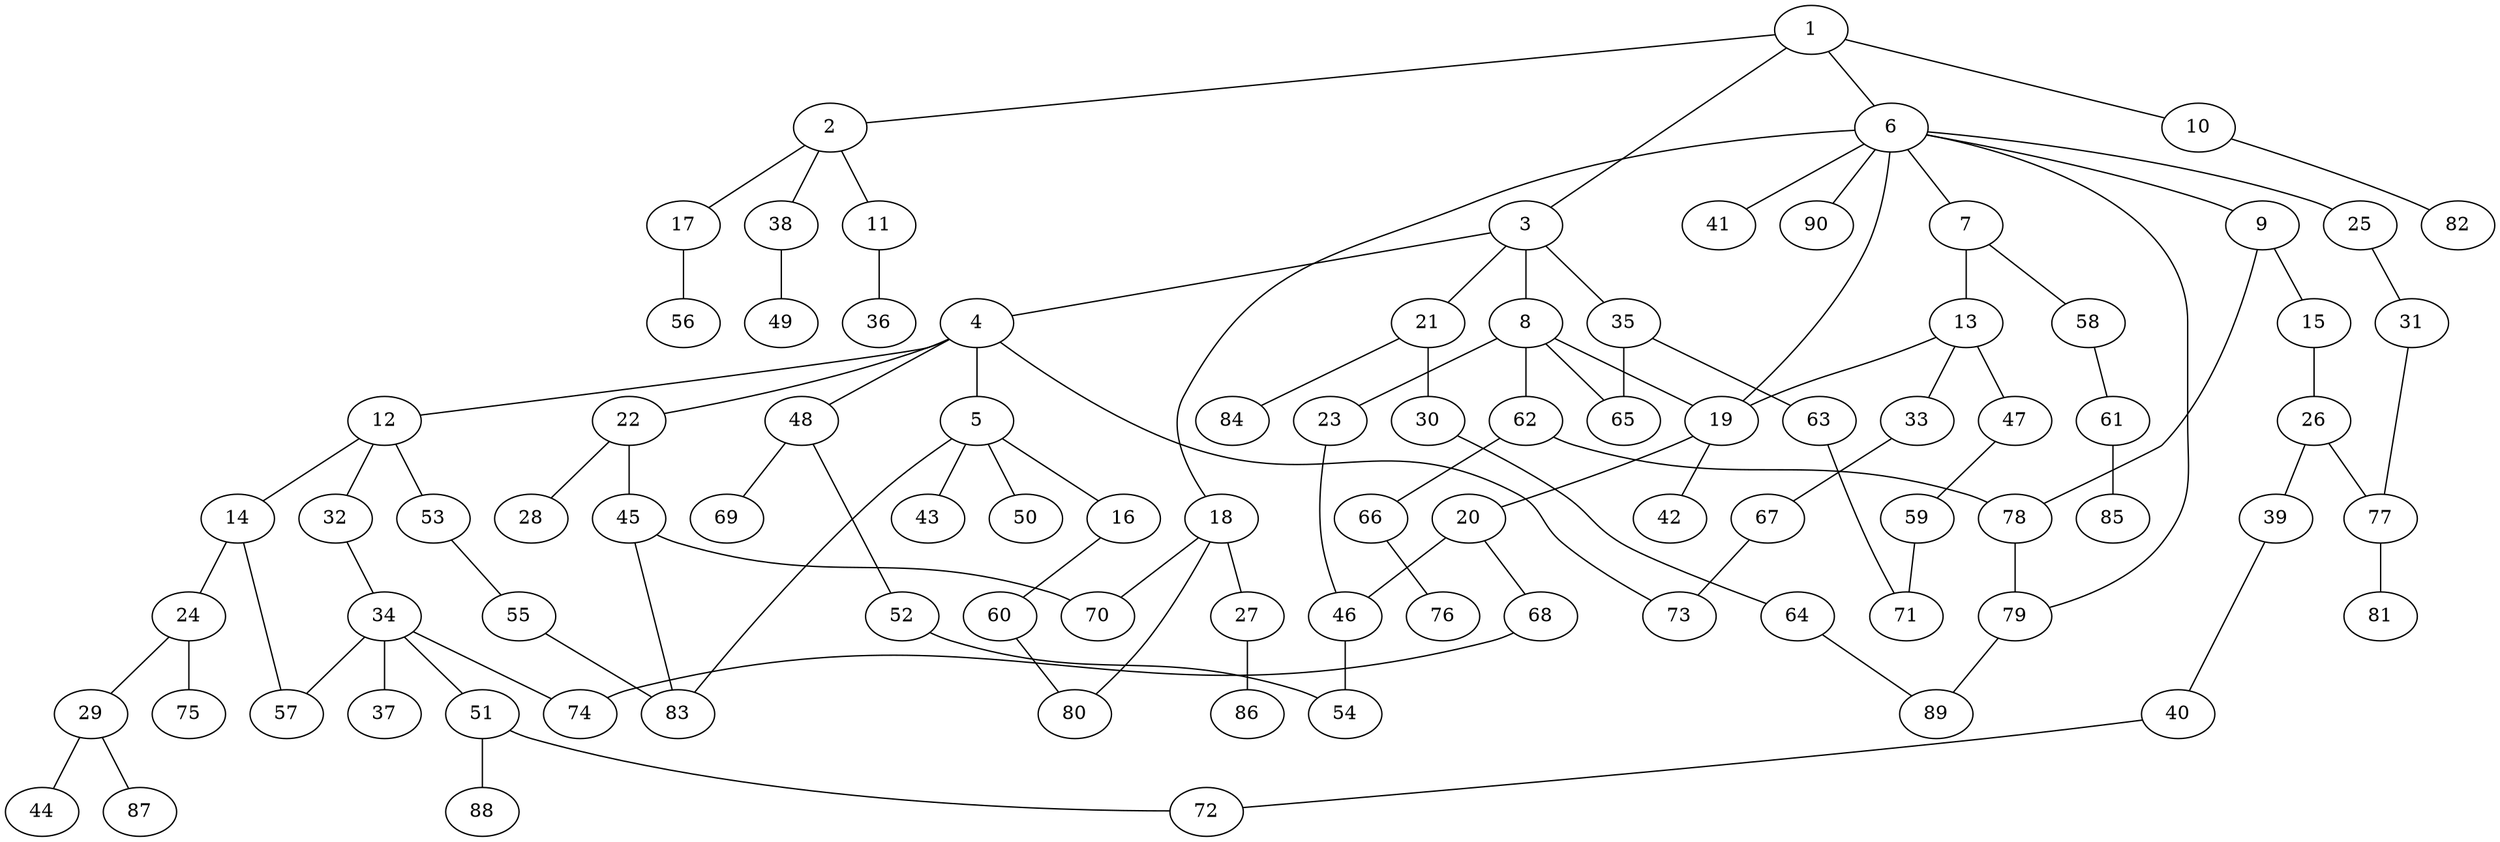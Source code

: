 graph graphname {1--2
1--3
1--6
1--10
2--11
2--17
2--38
3--4
3--8
3--21
3--35
4--5
4--12
4--22
4--48
4--73
5--16
5--43
5--50
5--83
6--7
6--9
6--18
6--19
6--25
6--41
6--79
6--90
7--13
7--58
8--19
8--23
8--62
8--65
9--15
9--78
10--82
11--36
12--14
12--32
12--53
13--19
13--33
13--47
14--24
14--57
15--26
16--60
17--56
18--27
18--70
18--80
19--20
19--42
20--46
20--68
21--30
21--84
22--28
22--45
23--46
24--29
24--75
25--31
26--39
26--77
27--86
29--44
29--87
30--64
31--77
32--34
33--67
34--37
34--51
34--57
34--74
35--63
35--65
38--49
39--40
40--72
45--70
45--83
46--54
47--59
48--52
48--69
51--72
51--88
52--54
53--55
55--83
58--61
59--71
60--80
61--85
62--66
62--78
63--71
64--89
66--76
67--73
68--74
77--81
78--79
79--89
}